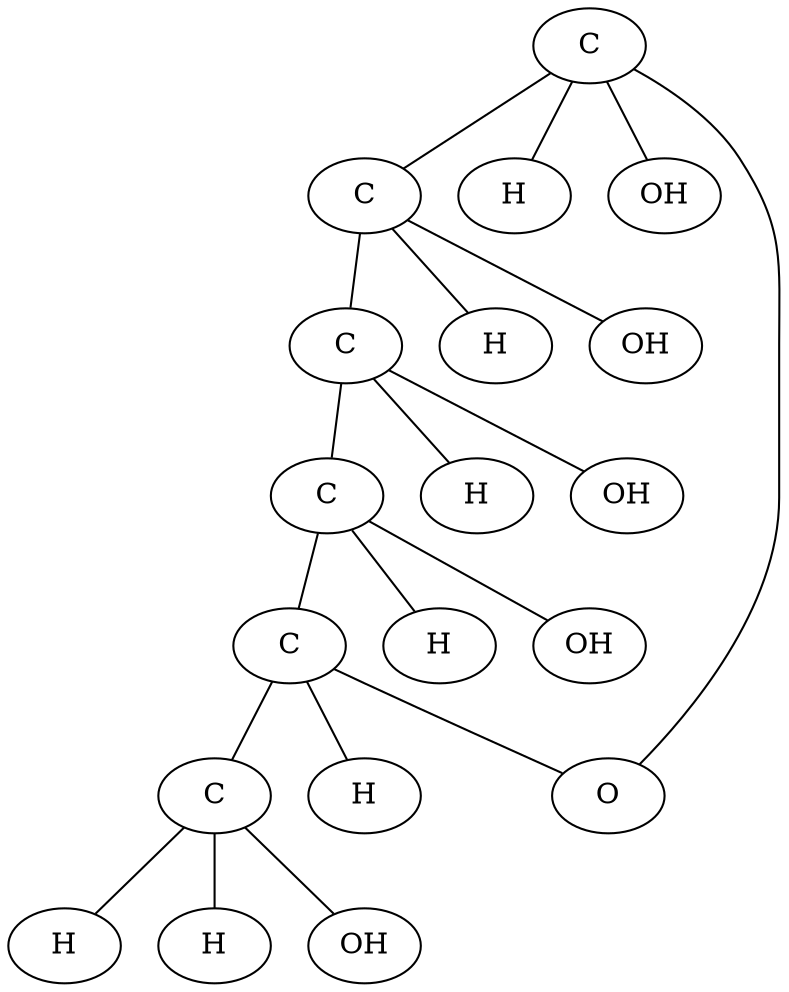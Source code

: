 graph {
	C1 [label = "C"];
	C2 [label = "C"];
	C3 [label = "C"];
	C4 [label = "C"];
	C5 [label = "C"];
	C6 [label = "C"];
	H1 [label = "H"];
	H2 [label = "H"];
	H3 [label = "H"];
	H4 [label = "H"];
	H5 [label = "H"];
	H6 [label = "H"];
	H7 [label = "H"];
	OH1 [label = "OH"];
	OH2 [label = "OH"];
	OH3 [label = "OH"];
	OH4 [label = "OH"];
	OH5 [label = "OH"];
	O [label = "O"];

	C1 -- C2;
	C2 -- C3;
	C3 -- C4;
	C4 -- C5;
	C5 -- C6;
	C5 -- O;
	C1 -- O;
	C1 -- H1;
	C1 -- OH1;
	C2 -- H2;
	C2 -- OH2;
	C3 -- OH3;
	C3 -- H3;
	C4 -- OH4;
	C4 -- H4;
	C5 -- H5;
	C6 -- H6;
	C6 -- H7;
	C6 -- OH5;
}
